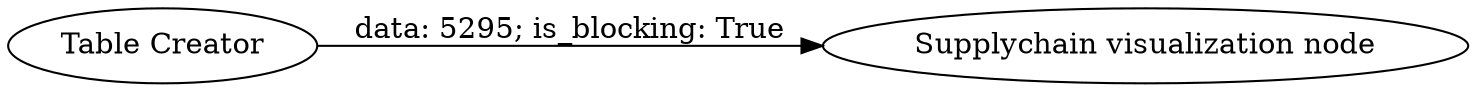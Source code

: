 digraph {
	"1161621108470153370_30" [label="Table Creator"]
	"1161621108470153370_35" [label="Supplychain visualization node"]
	"1161621108470153370_30" -> "1161621108470153370_35" [label="data: 5295; is_blocking: True"]
	rankdir=LR
}
